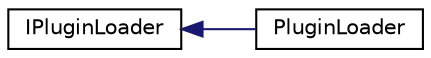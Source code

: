 digraph "Graphical Class Hierarchy"
{
 // LATEX_PDF_SIZE
  edge [fontname="Helvetica",fontsize="10",labelfontname="Helvetica",labelfontsize="10"];
  node [fontname="Helvetica",fontsize="10",shape=record];
  rankdir="LR";
  Node0 [label="IPluginLoader",height=0.2,width=0.4,color="black", fillcolor="white", style="filled",URL="$struct_i_plugin_loader.html",tooltip=" "];
  Node0 -> Node1 [dir="back",color="midnightblue",fontsize="10",style="solid",fontname="Helvetica"];
  Node1 [label="PluginLoader",height=0.2,width=0.4,color="black", fillcolor="white", style="filled",URL="$class_plugin_loader.html",tooltip=" "];
}
